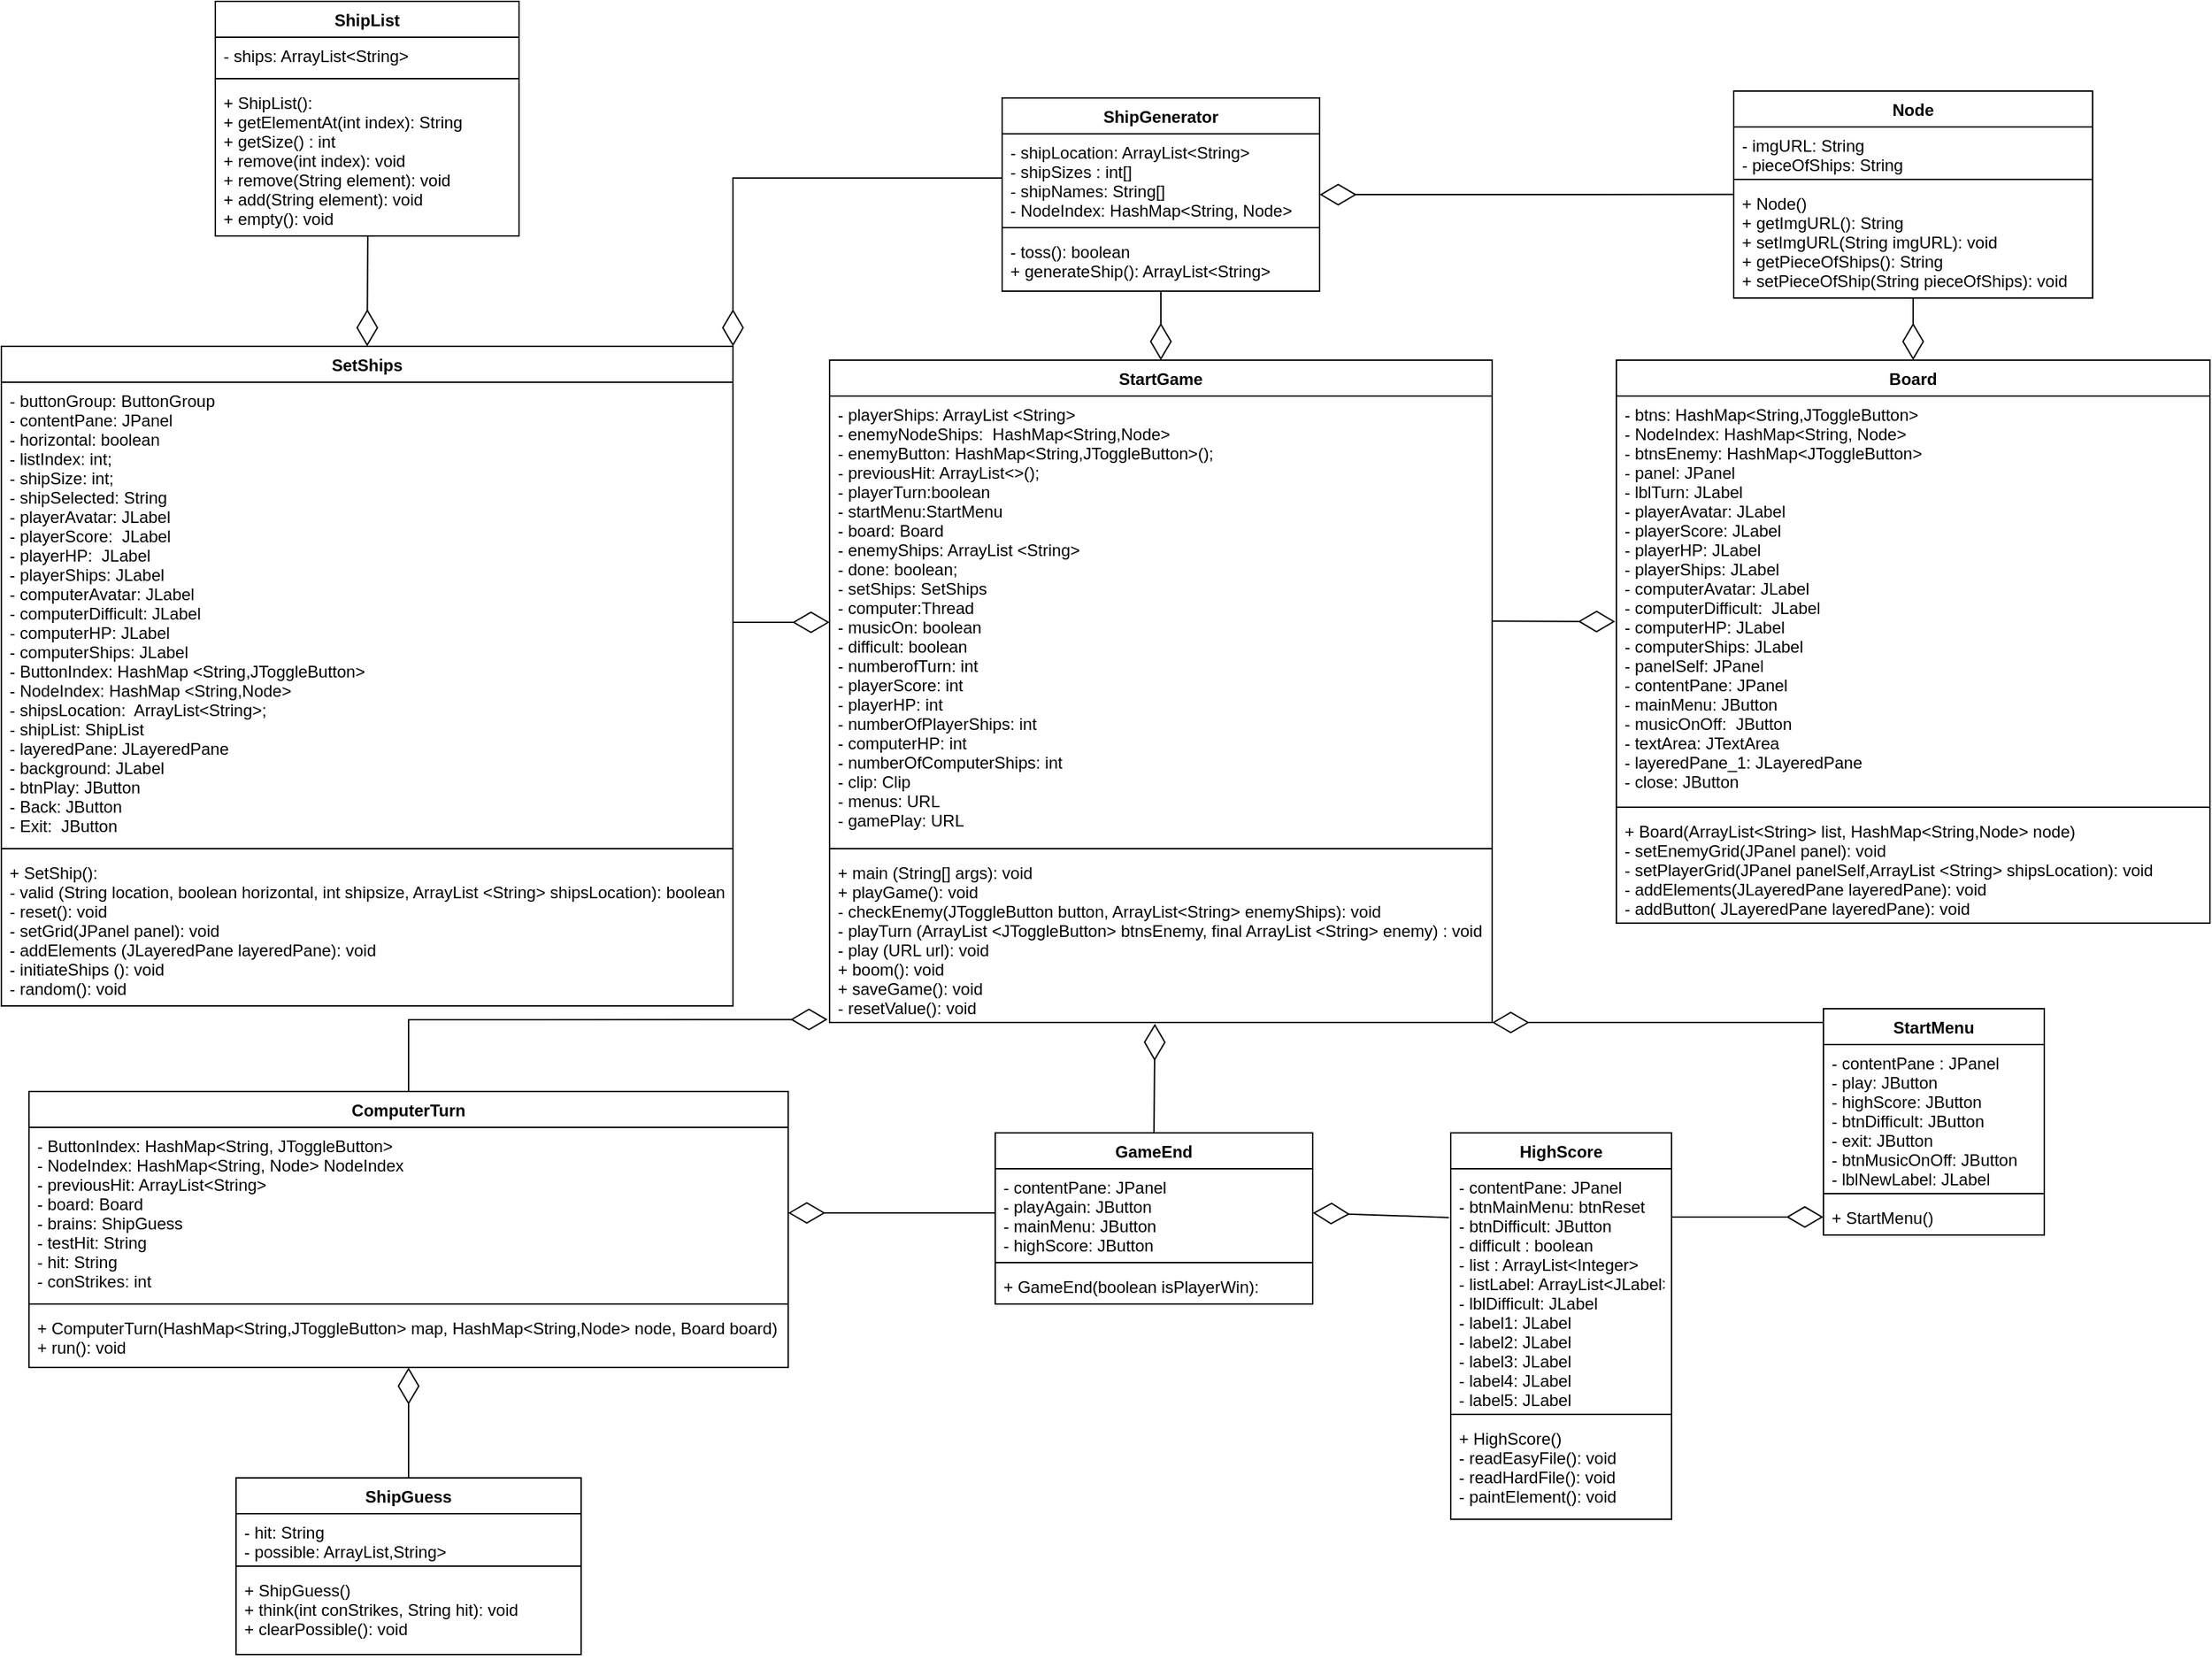 <mxfile version="20.0.4" type="github">
  <diagram id="C5RBs43oDa-KdzZeNtuy" name="Page-1">
    <mxGraphModel dx="1983" dy="1119" grid="1" gridSize="10" guides="1" tooltips="1" connect="1" arrows="1" fold="1" page="1" pageScale="1" pageWidth="827" pageHeight="1169" math="0" shadow="0">
      <root>
        <mxCell id="WIyWlLk6GJQsqaUBKTNV-0" />
        <mxCell id="WIyWlLk6GJQsqaUBKTNV-1" parent="WIyWlLk6GJQsqaUBKTNV-0" />
        <mxCell id="0_zBpcaksDeCwq3W3Ob7-1" value="StartGame" style="swimlane;fontStyle=1;align=center;verticalAlign=top;childLayout=stackLayout;horizontal=1;startSize=26;horizontalStack=0;resizeParent=1;resizeParentMax=0;resizeLast=0;collapsible=1;marginBottom=0;" parent="WIyWlLk6GJQsqaUBKTNV-1" vertex="1">
          <mxGeometry x="600" y="430" width="480" height="480" as="geometry" />
        </mxCell>
        <mxCell id="0_zBpcaksDeCwq3W3Ob7-2" value="- playerShips: ArrayList &lt;String&gt;&#xa;- enemyNodeShips:  HashMap&lt;String,Node&gt;&#xa;- enemyButton: HashMap&lt;String,JToggleButton&gt;();&#xa;- previousHit: ArrayList&lt;&gt;();&#xa;- playerTurn:boolean&#xa;- startMenu:StartMenu&#xa;- board: Board&#xa;- enemyShips: ArrayList &lt;String&gt;&#xa;- done: boolean;&#xa;- setShips: SetShips&#xa;- computer:Thread&#xa;- musicOn: boolean&#xa;- difficult: boolean&#xa;- numberofTurn: int&#xa;- playerScore: int&#xa;- playerHP: int&#xa;- numberOfPlayerShips: int&#xa;- computerHP: int&#xa;- numberOfComputerShips: int&#xa;- clip: Clip&#xa;- menus: URL&#xa;- gamePlay: URL" style="text;strokeColor=none;fillColor=none;align=left;verticalAlign=top;spacingLeft=4;spacingRight=4;overflow=hidden;rotatable=0;points=[[0,0.5],[1,0.5]];portConstraint=eastwest;" parent="0_zBpcaksDeCwq3W3Ob7-1" vertex="1">
          <mxGeometry y="26" width="480" height="324" as="geometry" />
        </mxCell>
        <mxCell id="0_zBpcaksDeCwq3W3Ob7-3" value="" style="line;strokeWidth=1;fillColor=none;align=left;verticalAlign=middle;spacingTop=-1;spacingLeft=3;spacingRight=3;rotatable=0;labelPosition=right;points=[];portConstraint=eastwest;" parent="0_zBpcaksDeCwq3W3Ob7-1" vertex="1">
          <mxGeometry y="350" width="480" height="8" as="geometry" />
        </mxCell>
        <mxCell id="0_zBpcaksDeCwq3W3Ob7-4" value="+ main (String[] args): void&#xa;+ playGame(): void&#xa;- checkEnemy(JToggleButton button, ArrayList&lt;String&gt; enemyShips): void&#xa;- playTurn (ArrayList &lt;JToggleButton&gt; btnsEnemy, final ArrayList &lt;String&gt; enemy) : void&#xa;- play (URL url): void&#xa;+ boom(): void&#xa;+ saveGame(): void&#xa;- resetValue(): void&#xa;" style="text;strokeColor=none;fillColor=none;align=left;verticalAlign=top;spacingLeft=4;spacingRight=4;overflow=hidden;rotatable=0;points=[[0,0.5],[1,0.5]];portConstraint=eastwest;" parent="0_zBpcaksDeCwq3W3Ob7-1" vertex="1">
          <mxGeometry y="358" width="480" height="122" as="geometry" />
        </mxCell>
        <mxCell id="0_zBpcaksDeCwq3W3Ob7-15" value="StartMenu" style="swimlane;fontStyle=1;align=center;verticalAlign=top;childLayout=stackLayout;horizontal=1;startSize=26;horizontalStack=0;resizeParent=1;resizeParentMax=0;resizeLast=0;collapsible=1;marginBottom=0;" parent="WIyWlLk6GJQsqaUBKTNV-1" vertex="1">
          <mxGeometry x="1320" y="900" width="160" height="164" as="geometry" />
        </mxCell>
        <mxCell id="0_zBpcaksDeCwq3W3Ob7-23" value="- contentPane : JPanel&#xa;- play: JButton&#xa;- highScore: JButton&#xa;- btnDifficult: JButton&#xa;- exit: JButton&#xa;- btnMusicOnOff: JButton&#xa;- lblNewLabel: JLabel" style="text;strokeColor=none;fillColor=none;align=left;verticalAlign=top;spacingLeft=4;spacingRight=4;overflow=hidden;rotatable=0;points=[[0,0.5],[1,0.5]];portConstraint=eastwest;" parent="0_zBpcaksDeCwq3W3Ob7-15" vertex="1">
          <mxGeometry y="26" width="160" height="104" as="geometry" />
        </mxCell>
        <mxCell id="0_zBpcaksDeCwq3W3Ob7-17" value="" style="line;strokeWidth=1;fillColor=none;align=left;verticalAlign=middle;spacingTop=-1;spacingLeft=3;spacingRight=3;rotatable=0;labelPosition=right;points=[];portConstraint=eastwest;" parent="0_zBpcaksDeCwq3W3Ob7-15" vertex="1">
          <mxGeometry y="130" width="160" height="8" as="geometry" />
        </mxCell>
        <mxCell id="0_zBpcaksDeCwq3W3Ob7-18" value="+ StartMenu()" style="text;strokeColor=none;fillColor=none;align=left;verticalAlign=top;spacingLeft=4;spacingRight=4;overflow=hidden;rotatable=0;points=[[0,0.5],[1,0.5]];portConstraint=eastwest;" parent="0_zBpcaksDeCwq3W3Ob7-15" vertex="1">
          <mxGeometry y="138" width="160" height="26" as="geometry" />
        </mxCell>
        <mxCell id="0_zBpcaksDeCwq3W3Ob7-22" value="" style="endArrow=diamondThin;endFill=0;endSize=24;html=1;rounded=0;entryX=1;entryY=1;entryDx=0;entryDy=0;entryPerimeter=0;" parent="WIyWlLk6GJQsqaUBKTNV-1" target="0_zBpcaksDeCwq3W3Ob7-4" edge="1">
          <mxGeometry width="160" relative="1" as="geometry">
            <mxPoint x="1320" y="910" as="sourcePoint" />
            <mxPoint x="510" y="250" as="targetPoint" />
            <Array as="points" />
          </mxGeometry>
        </mxCell>
        <mxCell id="0_zBpcaksDeCwq3W3Ob7-24" value="" style="endArrow=diamondThin;endFill=0;endSize=24;html=1;rounded=0;exitX=1;exitY=0.201;exitDx=0;exitDy=0;exitPerimeter=0;" parent="WIyWlLk6GJQsqaUBKTNV-1" source="0_zBpcaksDeCwq3W3Ob7-26" target="0_zBpcaksDeCwq3W3Ob7-18" edge="1">
          <mxGeometry width="160" relative="1" as="geometry">
            <mxPoint x="190" y="80" as="sourcePoint" />
            <mxPoint x="330" y="80" as="targetPoint" />
          </mxGeometry>
        </mxCell>
        <mxCell id="0_zBpcaksDeCwq3W3Ob7-25" value="HighScore" style="swimlane;fontStyle=1;align=center;verticalAlign=top;childLayout=stackLayout;horizontal=1;startSize=26;horizontalStack=0;resizeParent=1;resizeParentMax=0;resizeLast=0;collapsible=1;marginBottom=0;" parent="WIyWlLk6GJQsqaUBKTNV-1" vertex="1">
          <mxGeometry x="1050" y="990" width="160" height="280" as="geometry" />
        </mxCell>
        <mxCell id="0_zBpcaksDeCwq3W3Ob7-26" value="- contentPane: JPanel&#xa;- btnMainMenu: btnReset&#xa;- btnDifficult: JButton&#xa;- difficult : boolean&#xa;- list : ArrayList&lt;Integer&gt;&#xa;- listLabel: ArrayList&lt;JLabel&gt;&#xa;- lblDifficult: JLabel&#xa;- label1: JLabel&#xa;- label2: JLabel&#xa;- label3: JLabel&#xa;- label4: JLabel&#xa;- label5: JLabel" style="text;strokeColor=none;fillColor=none;align=left;verticalAlign=top;spacingLeft=4;spacingRight=4;overflow=hidden;rotatable=0;points=[[0,0.5],[1,0.5]];portConstraint=eastwest;" parent="0_zBpcaksDeCwq3W3Ob7-25" vertex="1">
          <mxGeometry y="26" width="160" height="174" as="geometry" />
        </mxCell>
        <mxCell id="0_zBpcaksDeCwq3W3Ob7-27" value="" style="line;strokeWidth=1;fillColor=none;align=left;verticalAlign=middle;spacingTop=-1;spacingLeft=3;spacingRight=3;rotatable=0;labelPosition=right;points=[];portConstraint=eastwest;" parent="0_zBpcaksDeCwq3W3Ob7-25" vertex="1">
          <mxGeometry y="200" width="160" height="8" as="geometry" />
        </mxCell>
        <mxCell id="0_zBpcaksDeCwq3W3Ob7-28" value="+ HighScore()&#xa;- readEasyFile(): void&#xa;- readHardFile(): void&#xa;- paintElement(): void" style="text;strokeColor=none;fillColor=none;align=left;verticalAlign=top;spacingLeft=4;spacingRight=4;overflow=hidden;rotatable=0;points=[[0,0.5],[1,0.5]];portConstraint=eastwest;" parent="0_zBpcaksDeCwq3W3Ob7-25" vertex="1">
          <mxGeometry y="208" width="160" height="72" as="geometry" />
        </mxCell>
        <mxCell id="0_zBpcaksDeCwq3W3Ob7-30" value="ShipList" style="swimlane;fontStyle=1;align=center;verticalAlign=top;childLayout=stackLayout;horizontal=1;startSize=26;horizontalStack=0;resizeParent=1;resizeParentMax=0;resizeLast=0;collapsible=1;marginBottom=0;" parent="WIyWlLk6GJQsqaUBKTNV-1" vertex="1">
          <mxGeometry x="155" y="170" width="220" height="170" as="geometry" />
        </mxCell>
        <mxCell id="0_zBpcaksDeCwq3W3Ob7-31" value="- ships: ArrayList&lt;String&gt;" style="text;strokeColor=none;fillColor=none;align=left;verticalAlign=top;spacingLeft=4;spacingRight=4;overflow=hidden;rotatable=0;points=[[0,0.5],[1,0.5]];portConstraint=eastwest;" parent="0_zBpcaksDeCwq3W3Ob7-30" vertex="1">
          <mxGeometry y="26" width="220" height="26" as="geometry" />
        </mxCell>
        <mxCell id="0_zBpcaksDeCwq3W3Ob7-32" value="" style="line;strokeWidth=1;fillColor=none;align=left;verticalAlign=middle;spacingTop=-1;spacingLeft=3;spacingRight=3;rotatable=0;labelPosition=right;points=[];portConstraint=eastwest;" parent="0_zBpcaksDeCwq3W3Ob7-30" vertex="1">
          <mxGeometry y="52" width="220" height="8" as="geometry" />
        </mxCell>
        <mxCell id="0_zBpcaksDeCwq3W3Ob7-33" value="+ ShipList():&#xa;+ getElementAt(int index): String&#xa;+ getSize() : int&#xa;+ remove(int index): void&#xa;+ remove(String element): void&#xa;+ add(String element): void&#xa;+ empty(): void" style="text;strokeColor=none;fillColor=none;align=left;verticalAlign=top;spacingLeft=4;spacingRight=4;overflow=hidden;rotatable=0;points=[[0,0.5],[1,0.5]];portConstraint=eastwest;" parent="0_zBpcaksDeCwq3W3Ob7-30" vertex="1">
          <mxGeometry y="60" width="220" height="110" as="geometry" />
        </mxCell>
        <mxCell id="wd6_GuGvfmllF0Qj1SvD-0" value="ShipGuess" style="swimlane;fontStyle=1;align=center;verticalAlign=top;childLayout=stackLayout;horizontal=1;startSize=26;horizontalStack=0;resizeParent=1;resizeParentMax=0;resizeLast=0;collapsible=1;marginBottom=0;" parent="WIyWlLk6GJQsqaUBKTNV-1" vertex="1">
          <mxGeometry x="170" y="1240" width="250" height="128" as="geometry" />
        </mxCell>
        <mxCell id="wd6_GuGvfmllF0Qj1SvD-1" value="- hit: String&#xa;- possible: ArrayList,String&gt; " style="text;strokeColor=none;fillColor=none;align=left;verticalAlign=top;spacingLeft=4;spacingRight=4;overflow=hidden;rotatable=0;points=[[0,0.5],[1,0.5]];portConstraint=eastwest;" parent="wd6_GuGvfmllF0Qj1SvD-0" vertex="1">
          <mxGeometry y="26" width="250" height="34" as="geometry" />
        </mxCell>
        <mxCell id="wd6_GuGvfmllF0Qj1SvD-2" value="" style="line;strokeWidth=1;fillColor=none;align=left;verticalAlign=middle;spacingTop=-1;spacingLeft=3;spacingRight=3;rotatable=0;labelPosition=right;points=[];portConstraint=eastwest;" parent="wd6_GuGvfmllF0Qj1SvD-0" vertex="1">
          <mxGeometry y="60" width="250" height="8" as="geometry" />
        </mxCell>
        <mxCell id="wd6_GuGvfmllF0Qj1SvD-3" value="+ ShipGuess()&#xa;+ think(int conStrikes, String hit): void&#xa;+ clearPossible(): void" style="text;strokeColor=none;fillColor=none;align=left;verticalAlign=top;spacingLeft=4;spacingRight=4;overflow=hidden;rotatable=0;points=[[0,0.5],[1,0.5]];portConstraint=eastwest;" parent="wd6_GuGvfmllF0Qj1SvD-0" vertex="1">
          <mxGeometry y="68" width="250" height="60" as="geometry" />
        </mxCell>
        <mxCell id="wd6_GuGvfmllF0Qj1SvD-4" value="ShipGenerator" style="swimlane;fontStyle=1;align=center;verticalAlign=top;childLayout=stackLayout;horizontal=1;startSize=26;horizontalStack=0;resizeParent=1;resizeParentMax=0;resizeLast=0;collapsible=1;marginBottom=0;" parent="WIyWlLk6GJQsqaUBKTNV-1" vertex="1">
          <mxGeometry x="725" y="240" width="230" height="140" as="geometry" />
        </mxCell>
        <mxCell id="wd6_GuGvfmllF0Qj1SvD-5" value="- shipLocation: ArrayList&lt;String&gt;&#xa;- shipSizes : int[]&#xa;- shipNames: String[]&#xa;- NodeIndex: HashMap&lt;String, Node&gt;" style="text;strokeColor=none;fillColor=none;align=left;verticalAlign=top;spacingLeft=4;spacingRight=4;overflow=hidden;rotatable=0;points=[[0,0.5],[1,0.5]];portConstraint=eastwest;" parent="wd6_GuGvfmllF0Qj1SvD-4" vertex="1">
          <mxGeometry y="26" width="230" height="64" as="geometry" />
        </mxCell>
        <mxCell id="wd6_GuGvfmllF0Qj1SvD-6" value="" style="line;strokeWidth=1;fillColor=none;align=left;verticalAlign=middle;spacingTop=-1;spacingLeft=3;spacingRight=3;rotatable=0;labelPosition=right;points=[];portConstraint=eastwest;" parent="wd6_GuGvfmllF0Qj1SvD-4" vertex="1">
          <mxGeometry y="90" width="230" height="8" as="geometry" />
        </mxCell>
        <mxCell id="wd6_GuGvfmllF0Qj1SvD-7" value="- toss(): boolean&#xa;+ generateShip(): ArrayList&lt;String&gt;" style="text;strokeColor=none;fillColor=none;align=left;verticalAlign=top;spacingLeft=4;spacingRight=4;overflow=hidden;rotatable=0;points=[[0,0.5],[1,0.5]];portConstraint=eastwest;" parent="wd6_GuGvfmllF0Qj1SvD-4" vertex="1">
          <mxGeometry y="98" width="230" height="42" as="geometry" />
        </mxCell>
        <mxCell id="wd6_GuGvfmllF0Qj1SvD-8" value="Node" style="swimlane;fontStyle=1;align=center;verticalAlign=top;childLayout=stackLayout;horizontal=1;startSize=26;horizontalStack=0;resizeParent=1;resizeParentMax=0;resizeLast=0;collapsible=1;marginBottom=0;" parent="WIyWlLk6GJQsqaUBKTNV-1" vertex="1">
          <mxGeometry x="1255" y="235" width="260" height="150" as="geometry" />
        </mxCell>
        <mxCell id="wd6_GuGvfmllF0Qj1SvD-9" value="- imgURL: String&#xa;- pieceOfShips: String" style="text;strokeColor=none;fillColor=none;align=left;verticalAlign=top;spacingLeft=4;spacingRight=4;overflow=hidden;rotatable=0;points=[[0,0.5],[1,0.5]];portConstraint=eastwest;" parent="wd6_GuGvfmllF0Qj1SvD-8" vertex="1">
          <mxGeometry y="26" width="260" height="34" as="geometry" />
        </mxCell>
        <mxCell id="wd6_GuGvfmllF0Qj1SvD-10" value="" style="line;strokeWidth=1;fillColor=none;align=left;verticalAlign=middle;spacingTop=-1;spacingLeft=3;spacingRight=3;rotatable=0;labelPosition=right;points=[];portConstraint=eastwest;" parent="wd6_GuGvfmllF0Qj1SvD-8" vertex="1">
          <mxGeometry y="60" width="260" height="8" as="geometry" />
        </mxCell>
        <mxCell id="wd6_GuGvfmllF0Qj1SvD-11" value="+ Node()&#xa;+ getImgURL(): String&#xa;+ setImgURL(String imgURL): void&#xa;+ getPieceOfShips(): String&#xa;+ setPieceOfShip(String pieceOfShips): void" style="text;strokeColor=none;fillColor=none;align=left;verticalAlign=top;spacingLeft=4;spacingRight=4;overflow=hidden;rotatable=0;points=[[0,0.5],[1,0.5]];portConstraint=eastwest;" parent="wd6_GuGvfmllF0Qj1SvD-8" vertex="1">
          <mxGeometry y="68" width="260" height="82" as="geometry" />
        </mxCell>
        <mxCell id="wd6_GuGvfmllF0Qj1SvD-12" value="GameEnd" style="swimlane;fontStyle=1;align=center;verticalAlign=top;childLayout=stackLayout;horizontal=1;startSize=26;horizontalStack=0;resizeParent=1;resizeParentMax=0;resizeLast=0;collapsible=1;marginBottom=0;" parent="WIyWlLk6GJQsqaUBKTNV-1" vertex="1">
          <mxGeometry x="720" y="990" width="230" height="124" as="geometry" />
        </mxCell>
        <mxCell id="wd6_GuGvfmllF0Qj1SvD-13" value="- contentPane: JPanel&#xa;- playAgain: JButton&#xa;- mainMenu: JButton&#xa;- highScore: JButton" style="text;strokeColor=none;fillColor=none;align=left;verticalAlign=top;spacingLeft=4;spacingRight=4;overflow=hidden;rotatable=0;points=[[0,0.5],[1,0.5]];portConstraint=eastwest;" parent="wd6_GuGvfmllF0Qj1SvD-12" vertex="1">
          <mxGeometry y="26" width="230" height="64" as="geometry" />
        </mxCell>
        <mxCell id="wd6_GuGvfmllF0Qj1SvD-14" value="" style="line;strokeWidth=1;fillColor=none;align=left;verticalAlign=middle;spacingTop=-1;spacingLeft=3;spacingRight=3;rotatable=0;labelPosition=right;points=[];portConstraint=eastwest;" parent="wd6_GuGvfmllF0Qj1SvD-12" vertex="1">
          <mxGeometry y="90" width="230" height="8" as="geometry" />
        </mxCell>
        <mxCell id="wd6_GuGvfmllF0Qj1SvD-15" value="+ GameEnd(boolean isPlayerWin):&#xa;" style="text;strokeColor=none;fillColor=none;align=left;verticalAlign=top;spacingLeft=4;spacingRight=4;overflow=hidden;rotatable=0;points=[[0,0.5],[1,0.5]];portConstraint=eastwest;" parent="wd6_GuGvfmllF0Qj1SvD-12" vertex="1">
          <mxGeometry y="98" width="230" height="26" as="geometry" />
        </mxCell>
        <mxCell id="wd6_GuGvfmllF0Qj1SvD-16" value="ComputerTurn" style="swimlane;fontStyle=1;align=center;verticalAlign=top;childLayout=stackLayout;horizontal=1;startSize=26;horizontalStack=0;resizeParent=1;resizeParentMax=0;resizeLast=0;collapsible=1;marginBottom=0;" parent="WIyWlLk6GJQsqaUBKTNV-1" vertex="1">
          <mxGeometry x="20" y="960" width="550" height="200" as="geometry" />
        </mxCell>
        <mxCell id="wd6_GuGvfmllF0Qj1SvD-17" value="- ButtonIndex: HashMap&lt;String, JToggleButton&gt;&#xa;- NodeIndex: HashMap&lt;String, Node&gt; NodeIndex&#xa;- previousHit: ArrayList&lt;String&gt;&#xa;- board: Board&#xa;- brains: ShipGuess&#xa;- testHit: String&#xa;- hit: String&#xa;- conStrikes: int" style="text;strokeColor=none;fillColor=none;align=left;verticalAlign=top;spacingLeft=4;spacingRight=4;overflow=hidden;rotatable=0;points=[[0,0.5],[1,0.5]];portConstraint=eastwest;" parent="wd6_GuGvfmllF0Qj1SvD-16" vertex="1">
          <mxGeometry y="26" width="550" height="124" as="geometry" />
        </mxCell>
        <mxCell id="wd6_GuGvfmllF0Qj1SvD-18" value="" style="line;strokeWidth=1;fillColor=none;align=left;verticalAlign=middle;spacingTop=-1;spacingLeft=3;spacingRight=3;rotatable=0;labelPosition=right;points=[];portConstraint=eastwest;" parent="wd6_GuGvfmllF0Qj1SvD-16" vertex="1">
          <mxGeometry y="150" width="550" height="8" as="geometry" />
        </mxCell>
        <mxCell id="wd6_GuGvfmllF0Qj1SvD-19" value="+ ComputerTurn(HashMap&lt;String,JToggleButton&gt; map, HashMap&lt;String,Node&gt; node, Board board)&#xa;+ run(): void&#xa;" style="text;strokeColor=none;fillColor=none;align=left;verticalAlign=top;spacingLeft=4;spacingRight=4;overflow=hidden;rotatable=0;points=[[0,0.5],[1,0.5]];portConstraint=eastwest;" parent="wd6_GuGvfmllF0Qj1SvD-16" vertex="1">
          <mxGeometry y="158" width="550" height="42" as="geometry" />
        </mxCell>
        <mxCell id="wd6_GuGvfmllF0Qj1SvD-20" value="Board" style="swimlane;fontStyle=1;align=center;verticalAlign=top;childLayout=stackLayout;horizontal=1;startSize=26;horizontalStack=0;resizeParent=1;resizeParentMax=0;resizeLast=0;collapsible=1;marginBottom=0;" parent="WIyWlLk6GJQsqaUBKTNV-1" vertex="1">
          <mxGeometry x="1170" y="430" width="430" height="408" as="geometry" />
        </mxCell>
        <mxCell id="wd6_GuGvfmllF0Qj1SvD-21" value="- btns: HashMap&lt;String,JToggleButton&gt;&#xa;- NodeIndex: HashMap&lt;String, Node&gt;&#xa;- btnsEnemy: HashMap&lt;JToggleButton&gt;&#xa;- panel: JPanel&#xa;- lblTurn: JLabel&#xa;- playerAvatar: JLabel&#xa;- playerScore: JLabel&#xa;- playerHP: JLabel&#xa;- playerShips: JLabel&#xa;- computerAvatar: JLabel&#xa;- computerDifficult:  JLabel&#xa;- computerHP: JLabel&#xa;- computerShips: JLabel&#xa;- panelSelf: JPanel&#xa;- contentPane: JPanel&#xa;- mainMenu: JButton&#xa;- musicOnOff:  JButton&#xa;- textArea: JTextArea&#xa;- layeredPane_1: JLayeredPane&#xa;- close: JButton&#xa;" style="text;strokeColor=none;fillColor=none;align=left;verticalAlign=top;spacingLeft=4;spacingRight=4;overflow=hidden;rotatable=0;points=[[0,0.5],[1,0.5]];portConstraint=eastwest;" parent="wd6_GuGvfmllF0Qj1SvD-20" vertex="1">
          <mxGeometry y="26" width="430" height="294" as="geometry" />
        </mxCell>
        <mxCell id="wd6_GuGvfmllF0Qj1SvD-22" value="" style="line;strokeWidth=1;fillColor=none;align=left;verticalAlign=middle;spacingTop=-1;spacingLeft=3;spacingRight=3;rotatable=0;labelPosition=right;points=[];portConstraint=eastwest;" parent="wd6_GuGvfmllF0Qj1SvD-20" vertex="1">
          <mxGeometry y="320" width="430" height="8" as="geometry" />
        </mxCell>
        <mxCell id="wd6_GuGvfmllF0Qj1SvD-23" value="+ Board(ArrayList&lt;String&gt; list, HashMap&lt;String,Node&gt; node)&#xa;- setEnemyGrid(JPanel panel): void&#xa;- setPlayerGrid(JPanel panelSelf,ArrayList &lt;String&gt; shipsLocation): void&#xa;- addElements(JLayeredPane layeredPane): void&#xa;- addButton( JLayeredPane layeredPane): void" style="text;strokeColor=none;fillColor=none;align=left;verticalAlign=top;spacingLeft=4;spacingRight=4;overflow=hidden;rotatable=0;points=[[0,0.5],[1,0.5]];portConstraint=eastwest;" parent="wd6_GuGvfmllF0Qj1SvD-20" vertex="1">
          <mxGeometry y="328" width="430" height="80" as="geometry" />
        </mxCell>
        <mxCell id="wd6_GuGvfmllF0Qj1SvD-24" value="" style="endArrow=diamondThin;endFill=0;endSize=24;html=1;rounded=0;entryX=-0.002;entryY=0.556;entryDx=0;entryDy=0;entryPerimeter=0;" parent="WIyWlLk6GJQsqaUBKTNV-1" source="0_zBpcaksDeCwq3W3Ob7-2" target="wd6_GuGvfmllF0Qj1SvD-21" edge="1">
          <mxGeometry width="160" relative="1" as="geometry">
            <mxPoint x="1010" y="530" as="sourcePoint" />
            <mxPoint x="1010" y="500" as="targetPoint" />
          </mxGeometry>
        </mxCell>
        <mxCell id="wd6_GuGvfmllF0Qj1SvD-28" value="" style="endArrow=diamondThin;endFill=0;endSize=24;html=1;rounded=0;exitX=0.5;exitY=0;exitDx=0;exitDy=0;entryX=0.491;entryY=1.007;entryDx=0;entryDy=0;entryPerimeter=0;" parent="WIyWlLk6GJQsqaUBKTNV-1" source="wd6_GuGvfmllF0Qj1SvD-12" target="0_zBpcaksDeCwq3W3Ob7-4" edge="1">
          <mxGeometry width="160" relative="1" as="geometry">
            <mxPoint x="810" y="790" as="sourcePoint" />
            <mxPoint x="970" y="790" as="targetPoint" />
          </mxGeometry>
        </mxCell>
        <mxCell id="wd6_GuGvfmllF0Qj1SvD-30" value="SetShips" style="swimlane;fontStyle=1;align=center;verticalAlign=top;childLayout=stackLayout;horizontal=1;startSize=26;horizontalStack=0;resizeParent=1;resizeParentMax=0;resizeLast=0;collapsible=1;marginBottom=0;" parent="WIyWlLk6GJQsqaUBKTNV-1" vertex="1">
          <mxGeometry y="420" width="530" height="478" as="geometry" />
        </mxCell>
        <mxCell id="wd6_GuGvfmllF0Qj1SvD-31" value="- buttonGroup: ButtonGroup&#xa;- contentPane: JPanel&#xa;- horizontal: boolean&#xa;- listIndex: int;&#xa;- shipSize: int;&#xa;- shipSelected: String&#xa;- playerAvatar: JLabel&#xa;- playerScore:  JLabel&#xa;- playerHP:  JLabel&#xa;- playerShips: JLabel&#xa;- computerAvatar: JLabel&#xa;- computerDifficult: JLabel&#xa;- computerHP: JLabel&#xa;- computerShips: JLabel&#xa;- ButtonIndex: HashMap &lt;String,JToggleButton&gt;&#xa;- NodeIndex: HashMap &lt;String,Node&gt; &#xa;- shipsLocation:  ArrayList&lt;String&gt;;&#xa;- shipList: ShipList &#xa;- layeredPane: JLayeredPane&#xa;- background: JLabel&#xa;- btnPlay: JButton&#xa;- Back: JButton&#xa;- Exit:  JButton" style="text;strokeColor=none;fillColor=none;align=left;verticalAlign=top;spacingLeft=4;spacingRight=4;overflow=hidden;rotatable=0;points=[[0,0.5],[1,0.5]];portConstraint=eastwest;" parent="wd6_GuGvfmllF0Qj1SvD-30" vertex="1">
          <mxGeometry y="26" width="530" height="334" as="geometry" />
        </mxCell>
        <mxCell id="wd6_GuGvfmllF0Qj1SvD-32" value="" style="line;strokeWidth=1;fillColor=none;align=left;verticalAlign=middle;spacingTop=-1;spacingLeft=3;spacingRight=3;rotatable=0;labelPosition=right;points=[];portConstraint=eastwest;" parent="wd6_GuGvfmllF0Qj1SvD-30" vertex="1">
          <mxGeometry y="360" width="530" height="8" as="geometry" />
        </mxCell>
        <mxCell id="wd6_GuGvfmllF0Qj1SvD-33" value="+ SetShip():&#xa;- valid (String location, boolean horizontal, int shipsize, ArrayList &lt;String&gt; shipsLocation): boolean&#xa;- reset(): void&#xa;- setGrid(JPanel panel): void&#xa;- addElements (JLayeredPane layeredPane): void&#xa;- initiateShips (): void&#xa;- random(): void" style="text;strokeColor=none;fillColor=none;align=left;verticalAlign=top;spacingLeft=4;spacingRight=4;overflow=hidden;rotatable=0;points=[[0,0.5],[1,0.5]];portConstraint=eastwest;" parent="wd6_GuGvfmllF0Qj1SvD-30" vertex="1">
          <mxGeometry y="368" width="530" height="110" as="geometry" />
        </mxCell>
        <mxCell id="iO5WkP6nYh-C8hUByfU6-0" value="" style="endArrow=diamondThin;endFill=0;endSize=24;html=1;rounded=0;exitX=0;exitY=0.5;exitDx=0;exitDy=0;entryX=1;entryY=0.5;entryDx=0;entryDy=0;" edge="1" parent="WIyWlLk6GJQsqaUBKTNV-1" source="wd6_GuGvfmllF0Qj1SvD-13" target="wd6_GuGvfmllF0Qj1SvD-17">
          <mxGeometry width="160" relative="1" as="geometry">
            <mxPoint x="660" y="1022" as="sourcePoint" />
            <mxPoint x="690" y="1010" as="targetPoint" />
          </mxGeometry>
        </mxCell>
        <mxCell id="iO5WkP6nYh-C8hUByfU6-2" value="" style="endArrow=diamondThin;endFill=0;endSize=24;html=1;rounded=0;exitX=0.5;exitY=0;exitDx=0;exitDy=0;entryX=-0.003;entryY=0.982;entryDx=0;entryDy=0;entryPerimeter=0;" edge="1" parent="WIyWlLk6GJQsqaUBKTNV-1" source="wd6_GuGvfmllF0Qj1SvD-16" target="0_zBpcaksDeCwq3W3Ob7-4">
          <mxGeometry width="160" relative="1" as="geometry">
            <mxPoint x="360" y="800" as="sourcePoint" />
            <mxPoint x="520" y="800" as="targetPoint" />
            <Array as="points">
              <mxPoint x="295" y="908" />
            </Array>
          </mxGeometry>
        </mxCell>
        <mxCell id="iO5WkP6nYh-C8hUByfU6-3" value="" style="endArrow=diamondThin;endFill=0;endSize=24;html=1;rounded=0;entryX=1;entryY=0.5;entryDx=0;entryDy=0;exitX=-0.008;exitY=0.203;exitDx=0;exitDy=0;exitPerimeter=0;" edge="1" parent="WIyWlLk6GJQsqaUBKTNV-1" source="0_zBpcaksDeCwq3W3Ob7-26" target="wd6_GuGvfmllF0Qj1SvD-13">
          <mxGeometry width="160" relative="1" as="geometry">
            <mxPoint x="1130" y="1090" as="sourcePoint" />
            <mxPoint x="1190" y="1020" as="targetPoint" />
          </mxGeometry>
        </mxCell>
        <mxCell id="iO5WkP6nYh-C8hUByfU6-4" value="" style="endArrow=diamondThin;endFill=0;endSize=24;html=1;rounded=0;" edge="1" parent="WIyWlLk6GJQsqaUBKTNV-1">
          <mxGeometry width="160" relative="1" as="geometry">
            <mxPoint x="530" y="620" as="sourcePoint" />
            <mxPoint x="600" y="620" as="targetPoint" />
          </mxGeometry>
        </mxCell>
        <mxCell id="iO5WkP6nYh-C8hUByfU6-5" value="" style="endArrow=diamondThin;endFill=0;endSize=24;html=1;rounded=0;exitX=0.502;exitY=1.003;exitDx=0;exitDy=0;exitPerimeter=0;entryX=0.5;entryY=0;entryDx=0;entryDy=0;" edge="1" parent="WIyWlLk6GJQsqaUBKTNV-1" source="0_zBpcaksDeCwq3W3Ob7-33" target="wd6_GuGvfmllF0Qj1SvD-30">
          <mxGeometry width="160" relative="1" as="geometry">
            <mxPoint x="880" y="490" as="sourcePoint" />
            <mxPoint x="1040" y="490" as="targetPoint" />
          </mxGeometry>
        </mxCell>
        <mxCell id="iO5WkP6nYh-C8hUByfU6-6" value="" style="endArrow=diamondThin;endFill=0;endSize=24;html=1;rounded=0;exitX=0.5;exitY=0;exitDx=0;exitDy=0;" edge="1" parent="WIyWlLk6GJQsqaUBKTNV-1" source="wd6_GuGvfmllF0Qj1SvD-0" target="wd6_GuGvfmllF0Qj1SvD-19">
          <mxGeometry width="160" relative="1" as="geometry">
            <mxPoint x="680" y="1380" as="sourcePoint" />
            <mxPoint x="840" y="1380" as="targetPoint" />
          </mxGeometry>
        </mxCell>
        <mxCell id="iO5WkP6nYh-C8hUByfU6-7" value="" style="endArrow=diamondThin;endFill=0;endSize=24;html=1;rounded=0;exitX=0.5;exitY=1;exitDx=0;exitDy=0;exitPerimeter=0;entryX=0.5;entryY=0;entryDx=0;entryDy=0;" edge="1" parent="WIyWlLk6GJQsqaUBKTNV-1" source="wd6_GuGvfmllF0Qj1SvD-7" target="0_zBpcaksDeCwq3W3Ob7-1">
          <mxGeometry width="160" relative="1" as="geometry">
            <mxPoint x="680" y="590" as="sourcePoint" />
            <mxPoint x="840" y="590" as="targetPoint" />
          </mxGeometry>
        </mxCell>
        <mxCell id="iO5WkP6nYh-C8hUByfU6-8" value="" style="endArrow=diamondThin;endFill=0;endSize=24;html=1;rounded=0;entryX=1;entryY=0.688;entryDx=0;entryDy=0;entryPerimeter=0;exitX=-0.002;exitY=0.084;exitDx=0;exitDy=0;exitPerimeter=0;" edge="1" parent="WIyWlLk6GJQsqaUBKTNV-1" source="wd6_GuGvfmllF0Qj1SvD-11" target="wd6_GuGvfmllF0Qj1SvD-5">
          <mxGeometry width="160" relative="1" as="geometry">
            <mxPoint x="1250" y="310" as="sourcePoint" />
            <mxPoint x="1230" y="91.29" as="targetPoint" />
          </mxGeometry>
        </mxCell>
        <mxCell id="iO5WkP6nYh-C8hUByfU6-9" value="" style="endArrow=diamondThin;endFill=0;endSize=24;html=1;rounded=0;entryX=0.5;entryY=0;entryDx=0;entryDy=0;" edge="1" parent="WIyWlLk6GJQsqaUBKTNV-1" source="wd6_GuGvfmllF0Qj1SvD-11" target="wd6_GuGvfmllF0Qj1SvD-20">
          <mxGeometry width="160" relative="1" as="geometry">
            <mxPoint x="1380" y="390" as="sourcePoint" />
            <mxPoint x="1170" y="20" as="targetPoint" />
            <Array as="points" />
          </mxGeometry>
        </mxCell>
        <mxCell id="iO5WkP6nYh-C8hUByfU6-11" value="" style="endArrow=diamondThin;endFill=0;endSize=24;html=1;rounded=0;entryX=1;entryY=0;entryDx=0;entryDy=0;exitX=0;exitY=0.5;exitDx=0;exitDy=0;" edge="1" parent="WIyWlLk6GJQsqaUBKTNV-1" source="wd6_GuGvfmllF0Qj1SvD-5" target="wd6_GuGvfmllF0Qj1SvD-30">
          <mxGeometry width="160" relative="1" as="geometry">
            <mxPoint x="720" y="210" as="sourcePoint" />
            <mxPoint x="500" y="200" as="targetPoint" />
            <Array as="points">
              <mxPoint x="530" y="298" />
            </Array>
          </mxGeometry>
        </mxCell>
      </root>
    </mxGraphModel>
  </diagram>
</mxfile>
